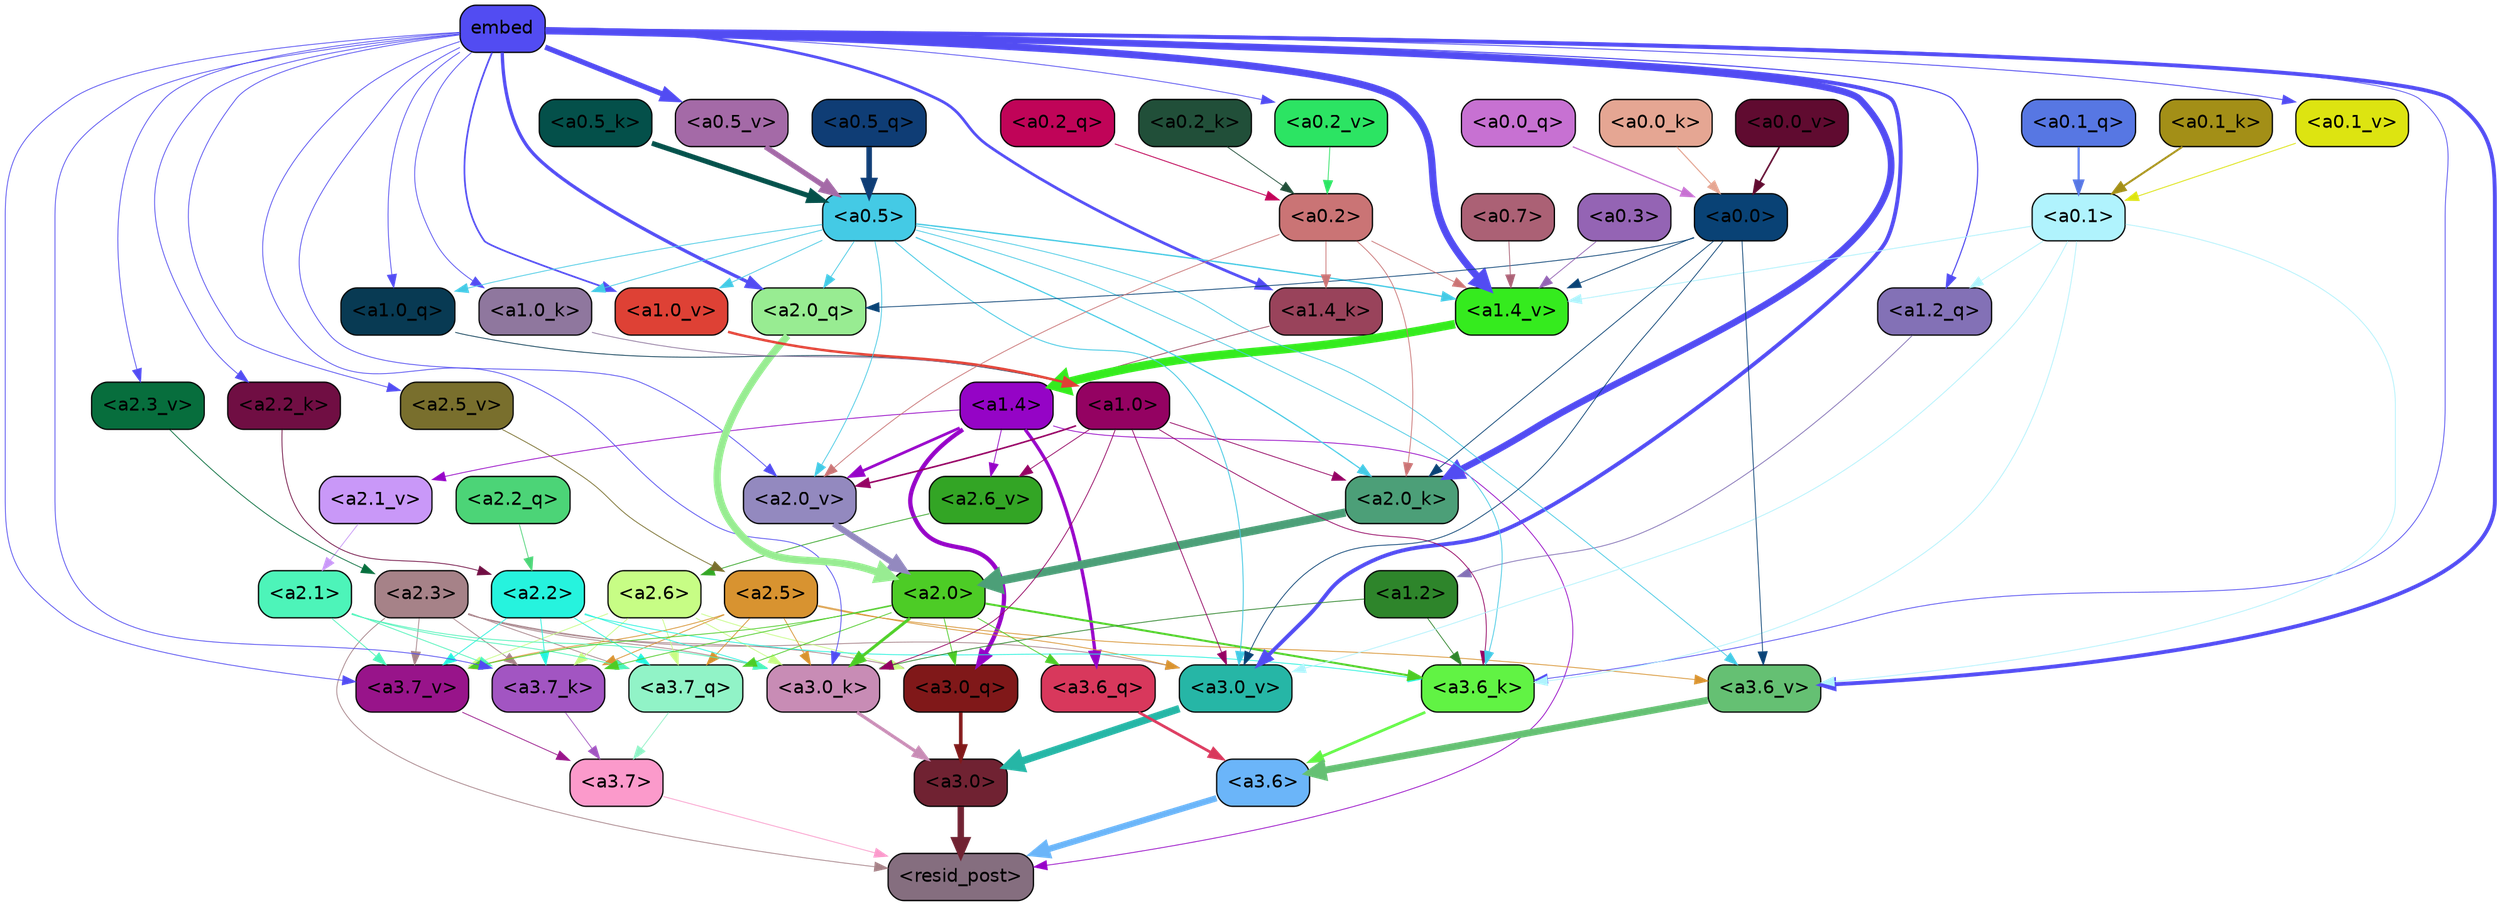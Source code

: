 strict digraph "" {
	graph [bgcolor=transparent,
		layout=dot,
		overlap=false,
		splines=true
	];
	"<a3.7>"	[color=black,
		fillcolor="#fb9acb",
		fontname=Helvetica,
		shape=box,
		style="filled, rounded"];
	"<resid_post>"	[color=black,
		fillcolor="#856e7f",
		fontname=Helvetica,
		shape=box,
		style="filled, rounded"];
	"<a3.7>" -> "<resid_post>"	[color="#fb9acb",
		penwidth=0.6];
	"<a3.6>"	[color=black,
		fillcolor="#6bb5f9",
		fontname=Helvetica,
		shape=box,
		style="filled, rounded"];
	"<a3.6>" -> "<resid_post>"	[color="#6bb5f9",
		penwidth=4.753257989883423];
	"<a3.0>"	[color=black,
		fillcolor="#702232",
		fontname=Helvetica,
		shape=box,
		style="filled, rounded"];
	"<a3.0>" -> "<resid_post>"	[color="#702232",
		penwidth=4.90053927898407];
	"<a2.3>"	[color=black,
		fillcolor="#a68288",
		fontname=Helvetica,
		shape=box,
		style="filled, rounded"];
	"<a2.3>" -> "<resid_post>"	[color="#a68288",
		penwidth=0.6];
	"<a3.7_q>"	[color=black,
		fillcolor="#91f3c7",
		fontname=Helvetica,
		shape=box,
		style="filled, rounded"];
	"<a2.3>" -> "<a3.7_q>"	[color="#a68288",
		penwidth=0.6];
	"<a3.0_q>"	[color=black,
		fillcolor="#801819",
		fontname=Helvetica,
		shape=box,
		style="filled, rounded"];
	"<a2.3>" -> "<a3.0_q>"	[color="#a68288",
		penwidth=0.6];
	"<a3.7_k>"	[color=black,
		fillcolor="#a255c2",
		fontname=Helvetica,
		shape=box,
		style="filled, rounded"];
	"<a2.3>" -> "<a3.7_k>"	[color="#a68288",
		penwidth=0.6];
	"<a3.0_k>"	[color=black,
		fillcolor="#c88cb5",
		fontname=Helvetica,
		shape=box,
		style="filled, rounded"];
	"<a2.3>" -> "<a3.0_k>"	[color="#a68288",
		penwidth=0.6];
	"<a3.7_v>"	[color=black,
		fillcolor="#98148a",
		fontname=Helvetica,
		shape=box,
		style="filled, rounded"];
	"<a2.3>" -> "<a3.7_v>"	[color="#a68288",
		penwidth=0.6];
	"<a3.0_v>"	[color=black,
		fillcolor="#26b6a6",
		fontname=Helvetica,
		shape=box,
		style="filled, rounded"];
	"<a2.3>" -> "<a3.0_v>"	[color="#a68288",
		penwidth=0.6];
	"<a1.4>"	[color=black,
		fillcolor="#9504c6",
		fontname=Helvetica,
		shape=box,
		style="filled, rounded"];
	"<a1.4>" -> "<resid_post>"	[color="#9504c6",
		penwidth=0.6];
	"<a3.6_q>"	[color=black,
		fillcolor="#d8385c",
		fontname=Helvetica,
		shape=box,
		style="filled, rounded"];
	"<a1.4>" -> "<a3.6_q>"	[color="#9504c6",
		penwidth=2.5149343013763428];
	"<a1.4>" -> "<a3.0_q>"	[color="#9504c6",
		penwidth=3.2760138511657715];
	"<a2.6_v>"	[color=black,
		fillcolor="#33a525",
		fontname=Helvetica,
		shape=box,
		style="filled, rounded"];
	"<a1.4>" -> "<a2.6_v>"	[color="#9504c6",
		penwidth=0.6];
	"<a2.1_v>"	[color=black,
		fillcolor="#c998f8",
		fontname=Helvetica,
		shape=box,
		style="filled, rounded"];
	"<a1.4>" -> "<a2.1_v>"	[color="#9504c6",
		penwidth=0.6];
	"<a2.0_v>"	[color=black,
		fillcolor="#9389bf",
		fontname=Helvetica,
		shape=box,
		style="filled, rounded"];
	"<a1.4>" -> "<a2.0_v>"	[color="#9504c6",
		penwidth=2.0870713144540787];
	"<a3.7_q>" -> "<a3.7>"	[color="#91f3c7",
		penwidth=0.6];
	"<a3.6_q>" -> "<a3.6>"	[color="#d8385c",
		penwidth=2.091020345687866];
	"<a3.0_q>" -> "<a3.0>"	[color="#801819",
		penwidth=2.7421876192092896];
	"<a3.7_k>" -> "<a3.7>"	[color="#a255c2",
		penwidth=0.6];
	"<a3.6_k>"	[color=black,
		fillcolor="#61f344",
		fontname=Helvetica,
		shape=box,
		style="filled, rounded"];
	"<a3.6_k>" -> "<a3.6>"	[color="#61f344",
		penwidth=2.048597991466522];
	"<a3.0_k>" -> "<a3.0>"	[color="#c88cb5",
		penwidth=2.476402521133423];
	"<a3.7_v>" -> "<a3.7>"	[color="#98148a",
		penwidth=0.6];
	"<a3.6_v>"	[color=black,
		fillcolor="#65c073",
		fontname=Helvetica,
		shape=box,
		style="filled, rounded"];
	"<a3.6_v>" -> "<a3.6>"	[color="#65c073",
		penwidth=5.2550448179244995];
	"<a3.0_v>" -> "<a3.0>"	[color="#26b6a6",
		penwidth=5.652270674705505];
	"<a2.6>"	[color=black,
		fillcolor="#c7fd85",
		fontname=Helvetica,
		shape=box,
		style="filled, rounded"];
	"<a2.6>" -> "<a3.7_q>"	[color="#c7fd85",
		penwidth=0.6];
	"<a2.6>" -> "<a3.0_q>"	[color="#c7fd85",
		penwidth=0.6];
	"<a2.6>" -> "<a3.7_k>"	[color="#c7fd85",
		penwidth=0.6];
	"<a2.6>" -> "<a3.0_k>"	[color="#c7fd85",
		penwidth=0.6];
	"<a2.6>" -> "<a3.7_v>"	[color="#c7fd85",
		penwidth=0.6];
	"<a2.5>"	[color=black,
		fillcolor="#d89330",
		fontname=Helvetica,
		shape=box,
		style="filled, rounded"];
	"<a2.5>" -> "<a3.7_q>"	[color="#d89330",
		penwidth=0.6];
	"<a2.5>" -> "<a3.7_k>"	[color="#d89330",
		penwidth=0.6];
	"<a2.5>" -> "<a3.0_k>"	[color="#d89330",
		penwidth=0.6];
	"<a2.5>" -> "<a3.7_v>"	[color="#d89330",
		penwidth=0.6];
	"<a2.5>" -> "<a3.6_v>"	[color="#d89330",
		penwidth=0.6];
	"<a2.5>" -> "<a3.0_v>"	[color="#d89330",
		penwidth=0.6];
	"<a2.2>"	[color=black,
		fillcolor="#26f3de",
		fontname=Helvetica,
		shape=box,
		style="filled, rounded"];
	"<a2.2>" -> "<a3.7_q>"	[color="#26f3de",
		penwidth=0.6];
	"<a2.2>" -> "<a3.7_k>"	[color="#26f3de",
		penwidth=0.6];
	"<a2.2>" -> "<a3.6_k>"	[color="#26f3de",
		penwidth=0.6];
	"<a2.2>" -> "<a3.0_k>"	[color="#26f3de",
		penwidth=0.6];
	"<a2.2>" -> "<a3.7_v>"	[color="#26f3de",
		penwidth=0.6];
	"<a2.1>"	[color=black,
		fillcolor="#4df4b9",
		fontname=Helvetica,
		shape=box,
		style="filled, rounded"];
	"<a2.1>" -> "<a3.7_q>"	[color="#4df4b9",
		penwidth=0.6];
	"<a2.1>" -> "<a3.7_k>"	[color="#4df4b9",
		penwidth=0.6];
	"<a2.1>" -> "<a3.0_k>"	[color="#4df4b9",
		penwidth=0.6];
	"<a2.1>" -> "<a3.7_v>"	[color="#4df4b9",
		penwidth=0.6];
	"<a2.0>"	[color=black,
		fillcolor="#4dcc26",
		fontname=Helvetica,
		shape=box,
		style="filled, rounded"];
	"<a2.0>" -> "<a3.7_q>"	[color="#4dcc26",
		penwidth=0.6];
	"<a2.0>" -> "<a3.6_q>"	[color="#4dcc26",
		penwidth=0.6];
	"<a2.0>" -> "<a3.0_q>"	[color="#4dcc26",
		penwidth=0.6];
	"<a2.0>" -> "<a3.7_k>"	[color="#4dcc26",
		penwidth=0.6];
	"<a2.0>" -> "<a3.6_k>"	[color="#4dcc26",
		penwidth=1.5290023684501648];
	"<a2.0>" -> "<a3.0_k>"	[color="#4dcc26",
		penwidth=2.2635570764541626];
	"<a2.0>" -> "<a3.7_v>"	[color="#4dcc26",
		penwidth=0.6];
	embed	[color=black,
		fillcolor="#524cf2",
		fontname=Helvetica,
		shape=box,
		style="filled, rounded"];
	embed -> "<a3.7_k>"	[color="#524cf2",
		penwidth=0.6];
	embed -> "<a3.6_k>"	[color="#524cf2",
		penwidth=0.6];
	embed -> "<a3.0_k>"	[color="#524cf2",
		penwidth=0.6];
	embed -> "<a3.7_v>"	[color="#524cf2",
		penwidth=0.6];
	embed -> "<a3.6_v>"	[color="#524cf2",
		penwidth=2.9556376338005066];
	embed -> "<a3.0_v>"	[color="#524cf2",
		penwidth=2.972973108291626];
	"<a2.0_q>"	[color=black,
		fillcolor="#98ec92",
		fontname=Helvetica,
		shape=box,
		style="filled, rounded"];
	embed -> "<a2.0_q>"	[color="#524cf2",
		penwidth=2.522909115999937];
	"<a2.2_k>"	[color=black,
		fillcolor="#700e43",
		fontname=Helvetica,
		shape=box,
		style="filled, rounded"];
	embed -> "<a2.2_k>"	[color="#524cf2",
		penwidth=0.6];
	"<a2.0_k>"	[color=black,
		fillcolor="#4c9f78",
		fontname=Helvetica,
		shape=box,
		style="filled, rounded"];
	embed -> "<a2.0_k>"	[color="#524cf2",
		penwidth=5.094568967819214];
	"<a2.5_v>"	[color=black,
		fillcolor="#796f2d",
		fontname=Helvetica,
		shape=box,
		style="filled, rounded"];
	embed -> "<a2.5_v>"	[color="#524cf2",
		penwidth=0.6];
	"<a2.3_v>"	[color=black,
		fillcolor="#076e3d",
		fontname=Helvetica,
		shape=box,
		style="filled, rounded"];
	embed -> "<a2.3_v>"	[color="#524cf2",
		penwidth=0.6];
	embed -> "<a2.0_v>"	[color="#524cf2",
		penwidth=0.6];
	"<a1.2_q>"	[color=black,
		fillcolor="#8371b6",
		fontname=Helvetica,
		shape=box,
		style="filled, rounded"];
	embed -> "<a1.2_q>"	[color="#524cf2",
		penwidth=0.8520002365112305];
	"<a1.0_q>"	[color=black,
		fillcolor="#083a53",
		fontname=Helvetica,
		shape=box,
		style="filled, rounded"];
	embed -> "<a1.0_q>"	[color="#524cf2",
		penwidth=0.6];
	"<a1.4_k>"	[color=black,
		fillcolor="#99435b",
		fontname=Helvetica,
		shape=box,
		style="filled, rounded"];
	embed -> "<a1.4_k>"	[color="#524cf2",
		penwidth=2.115079402923584];
	"<a1.0_k>"	[color=black,
		fillcolor="#8f779e",
		fontname=Helvetica,
		shape=box,
		style="filled, rounded"];
	embed -> "<a1.0_k>"	[color="#524cf2",
		penwidth=0.6];
	"<a1.4_v>"	[color=black,
		fillcolor="#35eb1e",
		fontname=Helvetica,
		shape=box,
		style="filled, rounded"];
	embed -> "<a1.4_v>"	[color="#524cf2",
		penwidth=5.504090070724487];
	"<a1.0_v>"	[color=black,
		fillcolor="#de4135",
		fontname=Helvetica,
		shape=box,
		style="filled, rounded"];
	embed -> "<a1.0_v>"	[color="#524cf2",
		penwidth=1.2935692071914673];
	"<a0.5_v>"	[color=black,
		fillcolor="#a46aa7",
		fontname=Helvetica,
		shape=box,
		style="filled, rounded"];
	embed -> "<a0.5_v>"	[color="#524cf2",
		penwidth=4.012355327606201];
	"<a0.2_v>"	[color=black,
		fillcolor="#2ce463",
		fontname=Helvetica,
		shape=box,
		style="filled, rounded"];
	embed -> "<a0.2_v>"	[color="#524cf2",
		penwidth=0.6];
	"<a0.1_v>"	[color=black,
		fillcolor="#dde411",
		fontname=Helvetica,
		shape=box,
		style="filled, rounded"];
	embed -> "<a0.1_v>"	[color="#524cf2",
		penwidth=0.6730842590332031];
	"<a1.2>"	[color=black,
		fillcolor="#2e852b",
		fontname=Helvetica,
		shape=box,
		style="filled, rounded"];
	"<a1.2>" -> "<a3.6_k>"	[color="#2e852b",
		penwidth=0.6];
	"<a1.2>" -> "<a3.0_k>"	[color="#2e852b",
		penwidth=0.6];
	"<a1.0>"	[color=black,
		fillcolor="#940262",
		fontname=Helvetica,
		shape=box,
		style="filled, rounded"];
	"<a1.0>" -> "<a3.6_k>"	[color="#940262",
		penwidth=0.6];
	"<a1.0>" -> "<a3.0_k>"	[color="#940262",
		penwidth=0.6];
	"<a1.0>" -> "<a3.0_v>"	[color="#940262",
		penwidth=0.6];
	"<a1.0>" -> "<a2.0_k>"	[color="#940262",
		penwidth=0.6];
	"<a1.0>" -> "<a2.6_v>"	[color="#940262",
		penwidth=0.6];
	"<a1.0>" -> "<a2.0_v>"	[color="#940262",
		penwidth=1.2152502536773682];
	"<a0.5>"	[color=black,
		fillcolor="#44cae5",
		fontname=Helvetica,
		shape=box,
		style="filled, rounded"];
	"<a0.5>" -> "<a3.6_k>"	[color="#44cae5",
		penwidth=0.6];
	"<a0.5>" -> "<a3.6_v>"	[color="#44cae5",
		penwidth=0.6];
	"<a0.5>" -> "<a3.0_v>"	[color="#44cae5",
		penwidth=0.6790935099124908];
	"<a0.5>" -> "<a2.0_q>"	[color="#44cae5",
		penwidth=0.6];
	"<a0.5>" -> "<a2.0_k>"	[color="#44cae5",
		penwidth=0.8835153579711914];
	"<a0.5>" -> "<a2.0_v>"	[color="#44cae5",
		penwidth=0.6];
	"<a0.5>" -> "<a1.0_q>"	[color="#44cae5",
		penwidth=0.6];
	"<a0.5>" -> "<a1.0_k>"	[color="#44cae5",
		penwidth=0.6];
	"<a0.5>" -> "<a1.4_v>"	[color="#44cae5",
		penwidth=1.022335171699524];
	"<a0.5>" -> "<a1.0_v>"	[color="#44cae5",
		penwidth=0.6];
	"<a0.1>"	[color=black,
		fillcolor="#b0f3fd",
		fontname=Helvetica,
		shape=box,
		style="filled, rounded"];
	"<a0.1>" -> "<a3.6_k>"	[color="#b0f3fd",
		penwidth=0.6];
	"<a0.1>" -> "<a3.6_v>"	[color="#b0f3fd",
		penwidth=0.6];
	"<a0.1>" -> "<a3.0_v>"	[color="#b0f3fd",
		penwidth=0.6];
	"<a0.1>" -> "<a1.2_q>"	[color="#b0f3fd",
		penwidth=0.6];
	"<a0.1>" -> "<a1.4_v>"	[color="#b0f3fd",
		penwidth=0.6438122987747192];
	"<a0.0>"	[color=black,
		fillcolor="#094275",
		fontname=Helvetica,
		shape=box,
		style="filled, rounded"];
	"<a0.0>" -> "<a3.6_v>"	[color="#094275",
		penwidth=0.6];
	"<a0.0>" -> "<a3.0_v>"	[color="#094275",
		penwidth=0.6];
	"<a0.0>" -> "<a2.0_q>"	[color="#094275",
		penwidth=0.6];
	"<a0.0>" -> "<a2.0_k>"	[color="#094275",
		penwidth=0.6];
	"<a0.0>" -> "<a1.4_v>"	[color="#094275",
		penwidth=0.6];
	"<a2.2_q>"	[color=black,
		fillcolor="#4cd477",
		fontname=Helvetica,
		shape=box,
		style="filled, rounded"];
	"<a2.2_q>" -> "<a2.2>"	[color="#4cd477",
		penwidth=0.6];
	"<a2.0_q>" -> "<a2.0>"	[color="#98ec92",
		penwidth=5.557696580886841];
	"<a2.2_k>" -> "<a2.2>"	[color="#700e43",
		penwidth=0.6];
	"<a2.0_k>" -> "<a2.0>"	[color="#4c9f78",
		penwidth=6.320472955703735];
	"<a2.6_v>" -> "<a2.6>"	[color="#33a525",
		penwidth=0.6];
	"<a2.5_v>" -> "<a2.5>"	[color="#796f2d",
		penwidth=0.6];
	"<a2.3_v>" -> "<a2.3>"	[color="#076e3d",
		penwidth=0.6];
	"<a2.1_v>" -> "<a2.1>"	[color="#c998f8",
		penwidth=0.6];
	"<a2.0_v>" -> "<a2.0>"	[color="#9389bf",
		penwidth=4.611755967140198];
	"<a0.2>"	[color=black,
		fillcolor="#ca7475",
		fontname=Helvetica,
		shape=box,
		style="filled, rounded"];
	"<a0.2>" -> "<a2.0_k>"	[color="#ca7475",
		penwidth=0.6];
	"<a0.2>" -> "<a2.0_v>"	[color="#ca7475",
		penwidth=0.6];
	"<a0.2>" -> "<a1.4_k>"	[color="#ca7475",
		penwidth=0.6];
	"<a0.2>" -> "<a1.4_v>"	[color="#ca7475",
		penwidth=0.6];
	"<a1.2_q>" -> "<a1.2>"	[color="#8371b6",
		penwidth=0.6145738363265991];
	"<a1.0_q>" -> "<a1.0>"	[color="#083a53",
		penwidth=0.6];
	"<a1.4_k>" -> "<a1.4>"	[color="#99435b",
		penwidth=0.6];
	"<a1.0_k>" -> "<a1.0>"	[color="#8f779e",
		penwidth=0.6];
	"<a1.4_v>" -> "<a1.4>"	[color="#35eb1e",
		penwidth=6.5241758823394775];
	"<a1.0_v>" -> "<a1.0>"	[color="#de4135",
		penwidth=1.8809151649475098];
	"<a0.7>"	[color=black,
		fillcolor="#ab6175",
		fontname=Helvetica,
		shape=box,
		style="filled, rounded"];
	"<a0.7>" -> "<a1.4_v>"	[color="#ab6175",
		penwidth=0.6];
	"<a0.3>"	[color=black,
		fillcolor="#9464b4",
		fontname=Helvetica,
		shape=box,
		style="filled, rounded"];
	"<a0.3>" -> "<a1.4_v>"	[color="#9464b4",
		penwidth=0.6];
	"<a0.5_q>"	[color=black,
		fillcolor="#0f3d75",
		fontname=Helvetica,
		shape=box,
		style="filled, rounded"];
	"<a0.5_q>" -> "<a0.5>"	[color="#0f3d75",
		penwidth=4.2370394468307495];
	"<a0.2_q>"	[color=black,
		fillcolor="#c00458",
		fontname=Helvetica,
		shape=box,
		style="filled, rounded"];
	"<a0.2_q>" -> "<a0.2>"	[color="#c00458",
		penwidth=0.6822714805603027];
	"<a0.1_q>"	[color=black,
		fillcolor="#5777e3",
		fontname=Helvetica,
		shape=box,
		style="filled, rounded"];
	"<a0.1_q>" -> "<a0.1>"	[color="#5777e3",
		penwidth=1.6176555156707764];
	"<a0.0_q>"	[color=black,
		fillcolor="#c771d2",
		fontname=Helvetica,
		shape=box,
		style="filled, rounded"];
	"<a0.0_q>" -> "<a0.0>"	[color="#c771d2",
		penwidth=0.9359095096588135];
	"<a0.5_k>"	[color=black,
		fillcolor="#04504a",
		fontname=Helvetica,
		shape=box,
		style="filled, rounded"];
	"<a0.5_k>" -> "<a0.5>"	[color="#04504a",
		penwidth=3.8599258065223694];
	"<a0.2_k>"	[color=black,
		fillcolor="#214f39",
		fontname=Helvetica,
		shape=box,
		style="filled, rounded"];
	"<a0.2_k>" -> "<a0.2>"	[color="#214f39",
		penwidth=0.6];
	"<a0.1_k>"	[color=black,
		fillcolor="#a38f17",
		fontname=Helvetica,
		shape=box,
		style="filled, rounded"];
	"<a0.1_k>" -> "<a0.1>"	[color="#a38f17",
		penwidth=1.5140717029571533];
	"<a0.0_k>"	[color=black,
		fillcolor="#e5a693",
		fontname=Helvetica,
		shape=box,
		style="filled, rounded"];
	"<a0.0_k>" -> "<a0.0>"	[color="#e5a693",
		penwidth=0.8258748054504395];
	"<a0.5_v>" -> "<a0.5>"	[color="#a46aa7",
		penwidth=4.0173709988594055];
	"<a0.2_v>" -> "<a0.2>"	[color="#2ce463",
		penwidth=0.6];
	"<a0.1_v>" -> "<a0.1>"	[color="#dde411",
		penwidth=0.6690568923950195];
	"<a0.0_v>"	[color=black,
		fillcolor="#600b30",
		fontname=Helvetica,
		shape=box,
		style="filled, rounded"];
	"<a0.0_v>" -> "<a0.0>"	[color="#600b30",
		penwidth=1.2524418830871582];
}
